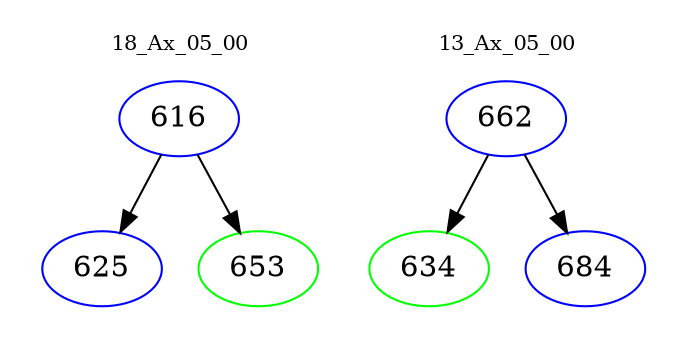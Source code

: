 digraph{
subgraph cluster_0 {
color = white
label = "18_Ax_05_00";
fontsize=10;
T0_616 [label="616", color="blue"]
T0_616 -> T0_625 [color="black"]
T0_625 [label="625", color="blue"]
T0_616 -> T0_653 [color="black"]
T0_653 [label="653", color="green"]
}
subgraph cluster_1 {
color = white
label = "13_Ax_05_00";
fontsize=10;
T1_662 [label="662", color="blue"]
T1_662 -> T1_634 [color="black"]
T1_634 [label="634", color="green"]
T1_662 -> T1_684 [color="black"]
T1_684 [label="684", color="blue"]
}
}
